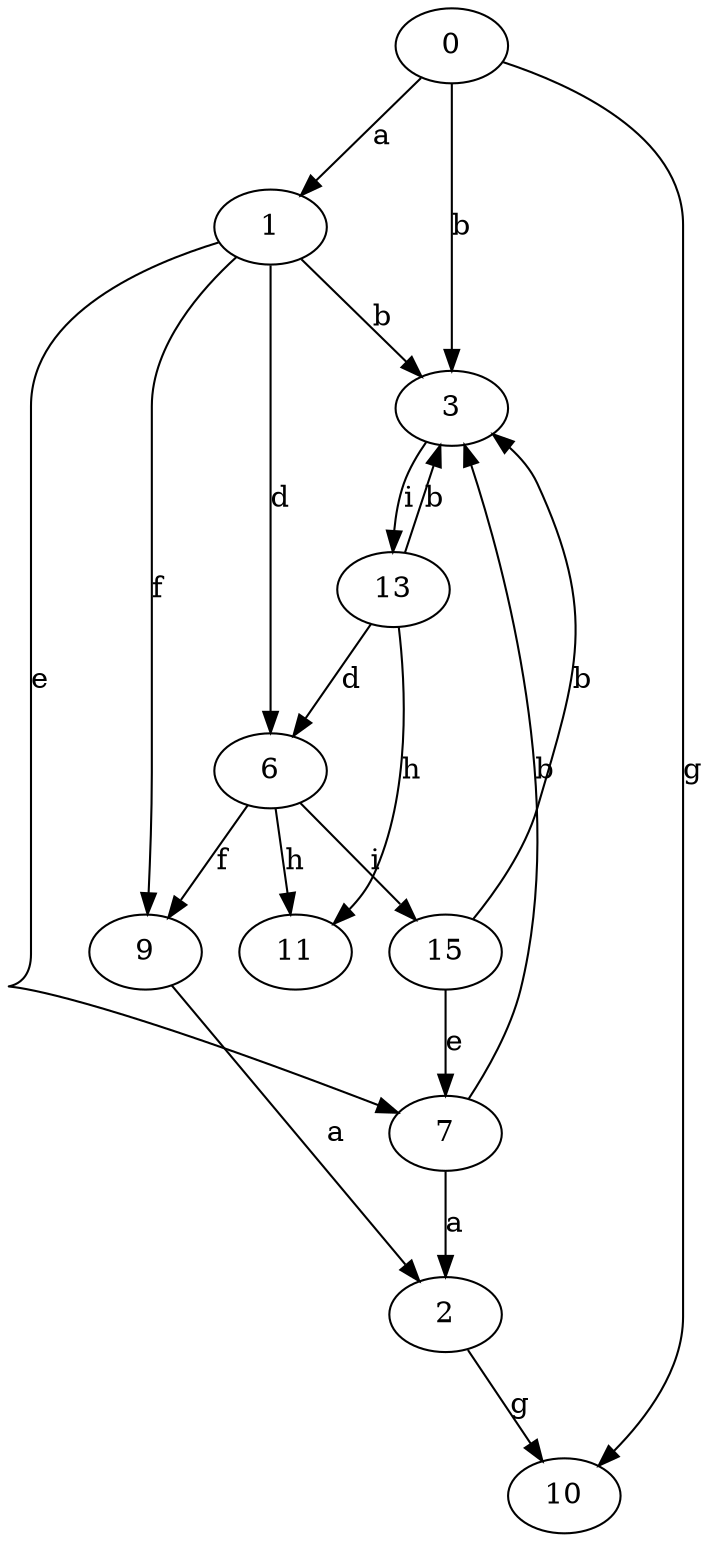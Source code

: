 strict digraph  {
0;
1;
2;
3;
6;
7;
9;
10;
11;
13;
15;
0 -> 1  [label=a];
0 -> 3  [label=b];
0 -> 10  [label=g];
1 -> 3  [label=b];
1 -> 6  [label=d];
1 -> 7  [label=e];
1 -> 9  [label=f];
2 -> 10  [label=g];
3 -> 13  [label=i];
6 -> 9  [label=f];
6 -> 11  [label=h];
6 -> 15  [label=i];
7 -> 2  [label=a];
7 -> 3  [label=b];
9 -> 2  [label=a];
13 -> 3  [label=b];
13 -> 6  [label=d];
13 -> 11  [label=h];
15 -> 3  [label=b];
15 -> 7  [label=e];
}
